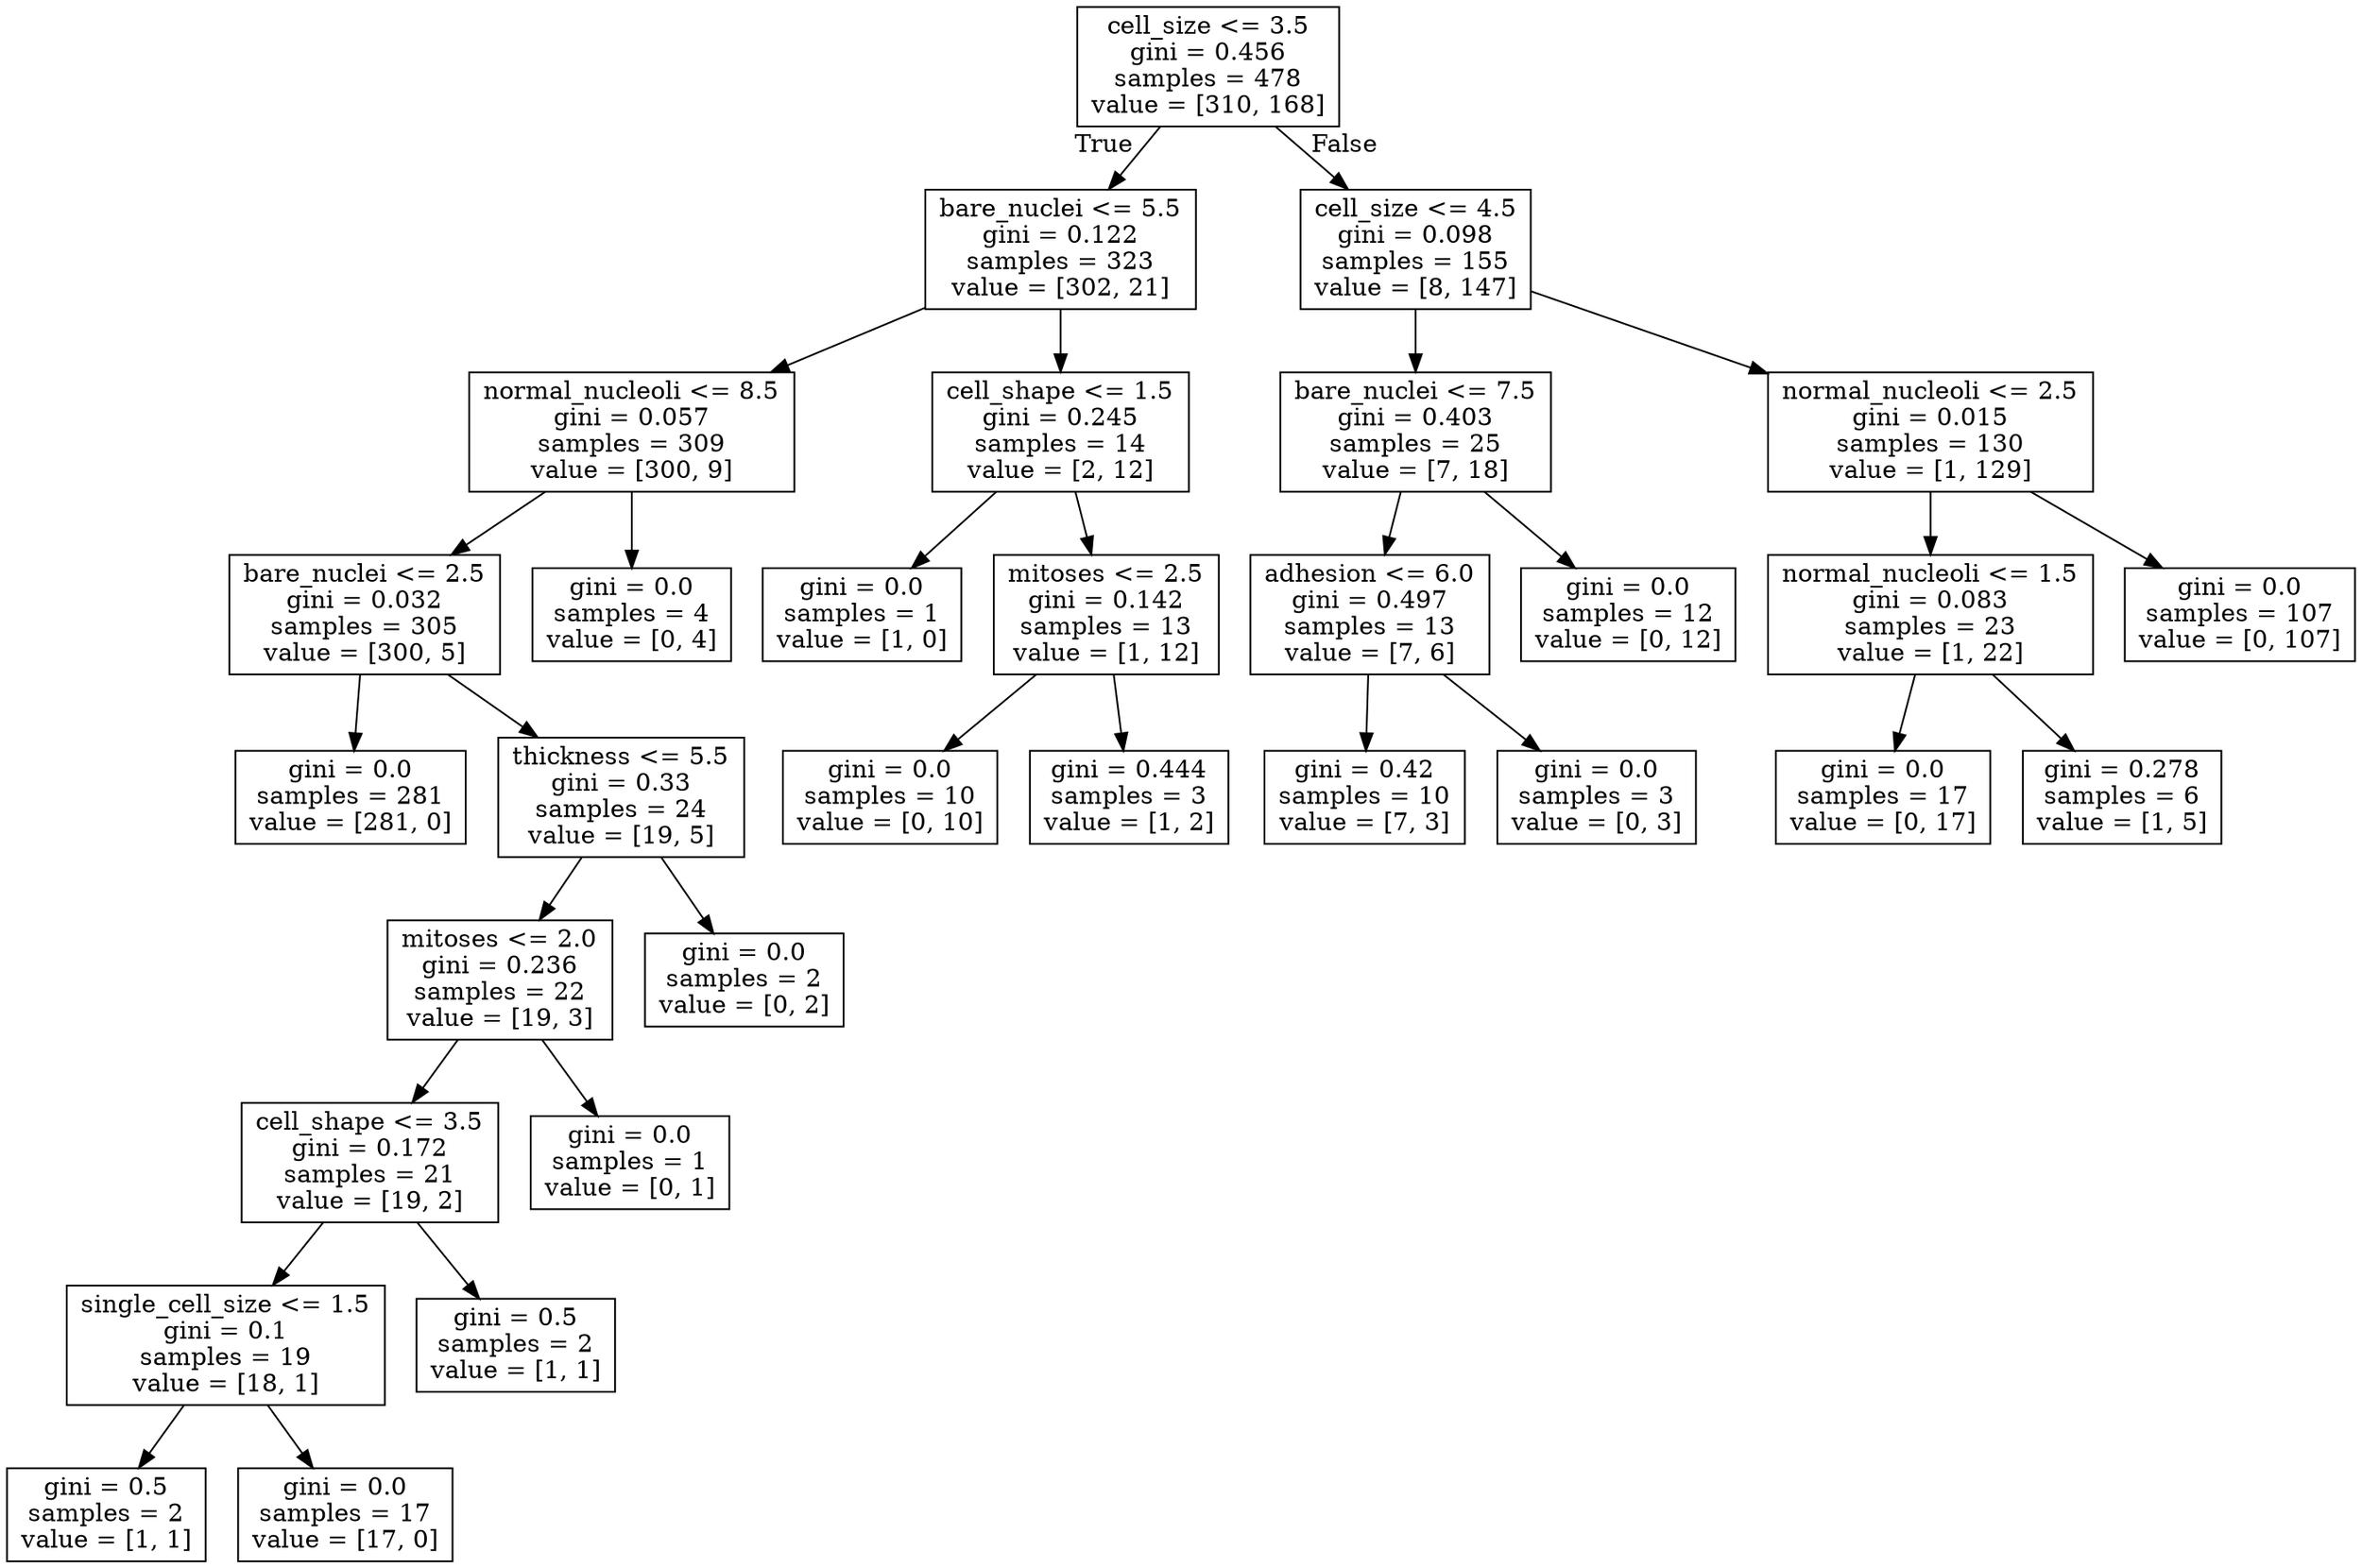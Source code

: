 digraph Tree {
node [shape=box] ;
0 [label="cell_size <= 3.5\ngini = 0.456\nsamples = 478\nvalue = [310, 168]"] ;
1 [label="bare_nuclei <= 5.5\ngini = 0.122\nsamples = 323\nvalue = [302, 21]"] ;
0 -> 1 [labeldistance=2.5, labelangle=45, headlabel="True"] ;
2 [label="normal_nucleoli <= 8.5\ngini = 0.057\nsamples = 309\nvalue = [300, 9]"] ;
1 -> 2 ;
3 [label="bare_nuclei <= 2.5\ngini = 0.032\nsamples = 305\nvalue = [300, 5]"] ;
2 -> 3 ;
4 [label="gini = 0.0\nsamples = 281\nvalue = [281, 0]"] ;
3 -> 4 ;
5 [label="thickness <= 5.5\ngini = 0.33\nsamples = 24\nvalue = [19, 5]"] ;
3 -> 5 ;
6 [label="mitoses <= 2.0\ngini = 0.236\nsamples = 22\nvalue = [19, 3]"] ;
5 -> 6 ;
7 [label="cell_shape <= 3.5\ngini = 0.172\nsamples = 21\nvalue = [19, 2]"] ;
6 -> 7 ;
8 [label="single_cell_size <= 1.5\ngini = 0.1\nsamples = 19\nvalue = [18, 1]"] ;
7 -> 8 ;
9 [label="gini = 0.5\nsamples = 2\nvalue = [1, 1]"] ;
8 -> 9 ;
10 [label="gini = 0.0\nsamples = 17\nvalue = [17, 0]"] ;
8 -> 10 ;
11 [label="gini = 0.5\nsamples = 2\nvalue = [1, 1]"] ;
7 -> 11 ;
12 [label="gini = 0.0\nsamples = 1\nvalue = [0, 1]"] ;
6 -> 12 ;
13 [label="gini = 0.0\nsamples = 2\nvalue = [0, 2]"] ;
5 -> 13 ;
14 [label="gini = 0.0\nsamples = 4\nvalue = [0, 4]"] ;
2 -> 14 ;
15 [label="cell_shape <= 1.5\ngini = 0.245\nsamples = 14\nvalue = [2, 12]"] ;
1 -> 15 ;
16 [label="gini = 0.0\nsamples = 1\nvalue = [1, 0]"] ;
15 -> 16 ;
17 [label="mitoses <= 2.5\ngini = 0.142\nsamples = 13\nvalue = [1, 12]"] ;
15 -> 17 ;
18 [label="gini = 0.0\nsamples = 10\nvalue = [0, 10]"] ;
17 -> 18 ;
19 [label="gini = 0.444\nsamples = 3\nvalue = [1, 2]"] ;
17 -> 19 ;
20 [label="cell_size <= 4.5\ngini = 0.098\nsamples = 155\nvalue = [8, 147]"] ;
0 -> 20 [labeldistance=2.5, labelangle=-45, headlabel="False"] ;
21 [label="bare_nuclei <= 7.5\ngini = 0.403\nsamples = 25\nvalue = [7, 18]"] ;
20 -> 21 ;
22 [label="adhesion <= 6.0\ngini = 0.497\nsamples = 13\nvalue = [7, 6]"] ;
21 -> 22 ;
23 [label="gini = 0.42\nsamples = 10\nvalue = [7, 3]"] ;
22 -> 23 ;
24 [label="gini = 0.0\nsamples = 3\nvalue = [0, 3]"] ;
22 -> 24 ;
25 [label="gini = 0.0\nsamples = 12\nvalue = [0, 12]"] ;
21 -> 25 ;
26 [label="normal_nucleoli <= 2.5\ngini = 0.015\nsamples = 130\nvalue = [1, 129]"] ;
20 -> 26 ;
27 [label="normal_nucleoli <= 1.5\ngini = 0.083\nsamples = 23\nvalue = [1, 22]"] ;
26 -> 27 ;
28 [label="gini = 0.0\nsamples = 17\nvalue = [0, 17]"] ;
27 -> 28 ;
29 [label="gini = 0.278\nsamples = 6\nvalue = [1, 5]"] ;
27 -> 29 ;
30 [label="gini = 0.0\nsamples = 107\nvalue = [0, 107]"] ;
26 -> 30 ;
}